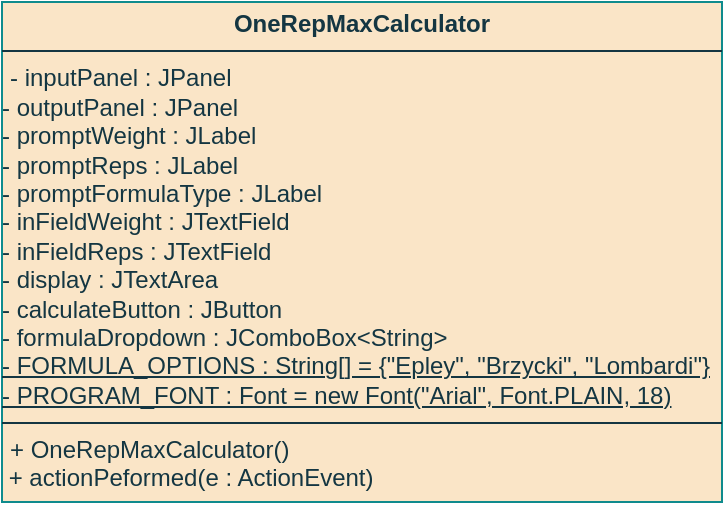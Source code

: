<mxfile version="25.0.3">
  <diagram id="C5RBs43oDa-KdzZeNtuy" name="Page-1">
    <mxGraphModel grid="1" page="1" gridSize="10" guides="1" tooltips="1" connect="1" arrows="1" fold="1" pageScale="1" pageWidth="827" pageHeight="1169" math="0" shadow="0">
      <root>
        <mxCell id="WIyWlLk6GJQsqaUBKTNV-0" />
        <mxCell id="WIyWlLk6GJQsqaUBKTNV-1" parent="WIyWlLk6GJQsqaUBKTNV-0" />
        <mxCell id="EkiDnXYxokjb0I-eL3I3-0" value="&lt;p style=&quot;margin:0px;margin-top:4px;text-align:center;&quot;&gt;&lt;span style=&quot;font-weight: 700;&quot;&gt;OneRepMaxCalculator&lt;/span&gt;&lt;/p&gt;&lt;hr size=&quot;1&quot; style=&quot;border-style:solid;&quot;&gt;&lt;p style=&quot;margin:0px;margin-left:4px;&quot;&gt;- inputPanel : JPanel&lt;/p&gt;&lt;div&gt;- outputPanel : JPanel&lt;/div&gt;&lt;div&gt;- promptWeight : JLabel&lt;/div&gt;&lt;div&gt;- promptReps : JLabel&lt;/div&gt;&lt;div&gt;- promptFormulaType : JLabel&lt;/div&gt;&lt;div&gt;- inFieldWeight : JTextField&lt;/div&gt;&lt;div&gt;- inFieldReps : JTextField&lt;/div&gt;&lt;div&gt;- display : JTextArea&lt;/div&gt;&lt;div&gt;- calculateButton : JButton&lt;/div&gt;&lt;div&gt;- formulaDropdown : JComboBox&amp;lt;String&amp;gt;&lt;/div&gt;&lt;div&gt;&lt;u&gt;- FORMULA_OPTIONS : String[] =&amp;nbsp;{&quot;Epley&quot;, &quot;Brzycki&quot;, &quot;Lombardi&quot;}&lt;/u&gt;&lt;/div&gt;&lt;div&gt;&lt;u&gt;- PROGRAM_FONT : Font =&amp;nbsp;new Font(&quot;Arial&quot;, Font.PLAIN, 18)&lt;/u&gt;&lt;/div&gt;&lt;hr size=&quot;1&quot; style=&quot;border-style:solid;&quot;&gt;&lt;p style=&quot;margin:0px;margin-left:4px;&quot;&gt;+ OneRepMaxCalculator()&lt;/p&gt;&lt;div&gt;&amp;nbsp;+ actionPeformed(e : ActionEvent)&lt;/div&gt;" style="verticalAlign=top;align=left;overflow=fill;html=1;whiteSpace=wrap;strokeColor=#0F8B8D;fontColor=#143642;fillColor=#FAE5C7;" vertex="1" parent="WIyWlLk6GJQsqaUBKTNV-1">
          <mxGeometry x="200" y="200" width="360" height="250" as="geometry" />
        </mxCell>
      </root>
    </mxGraphModel>
  </diagram>
</mxfile>
